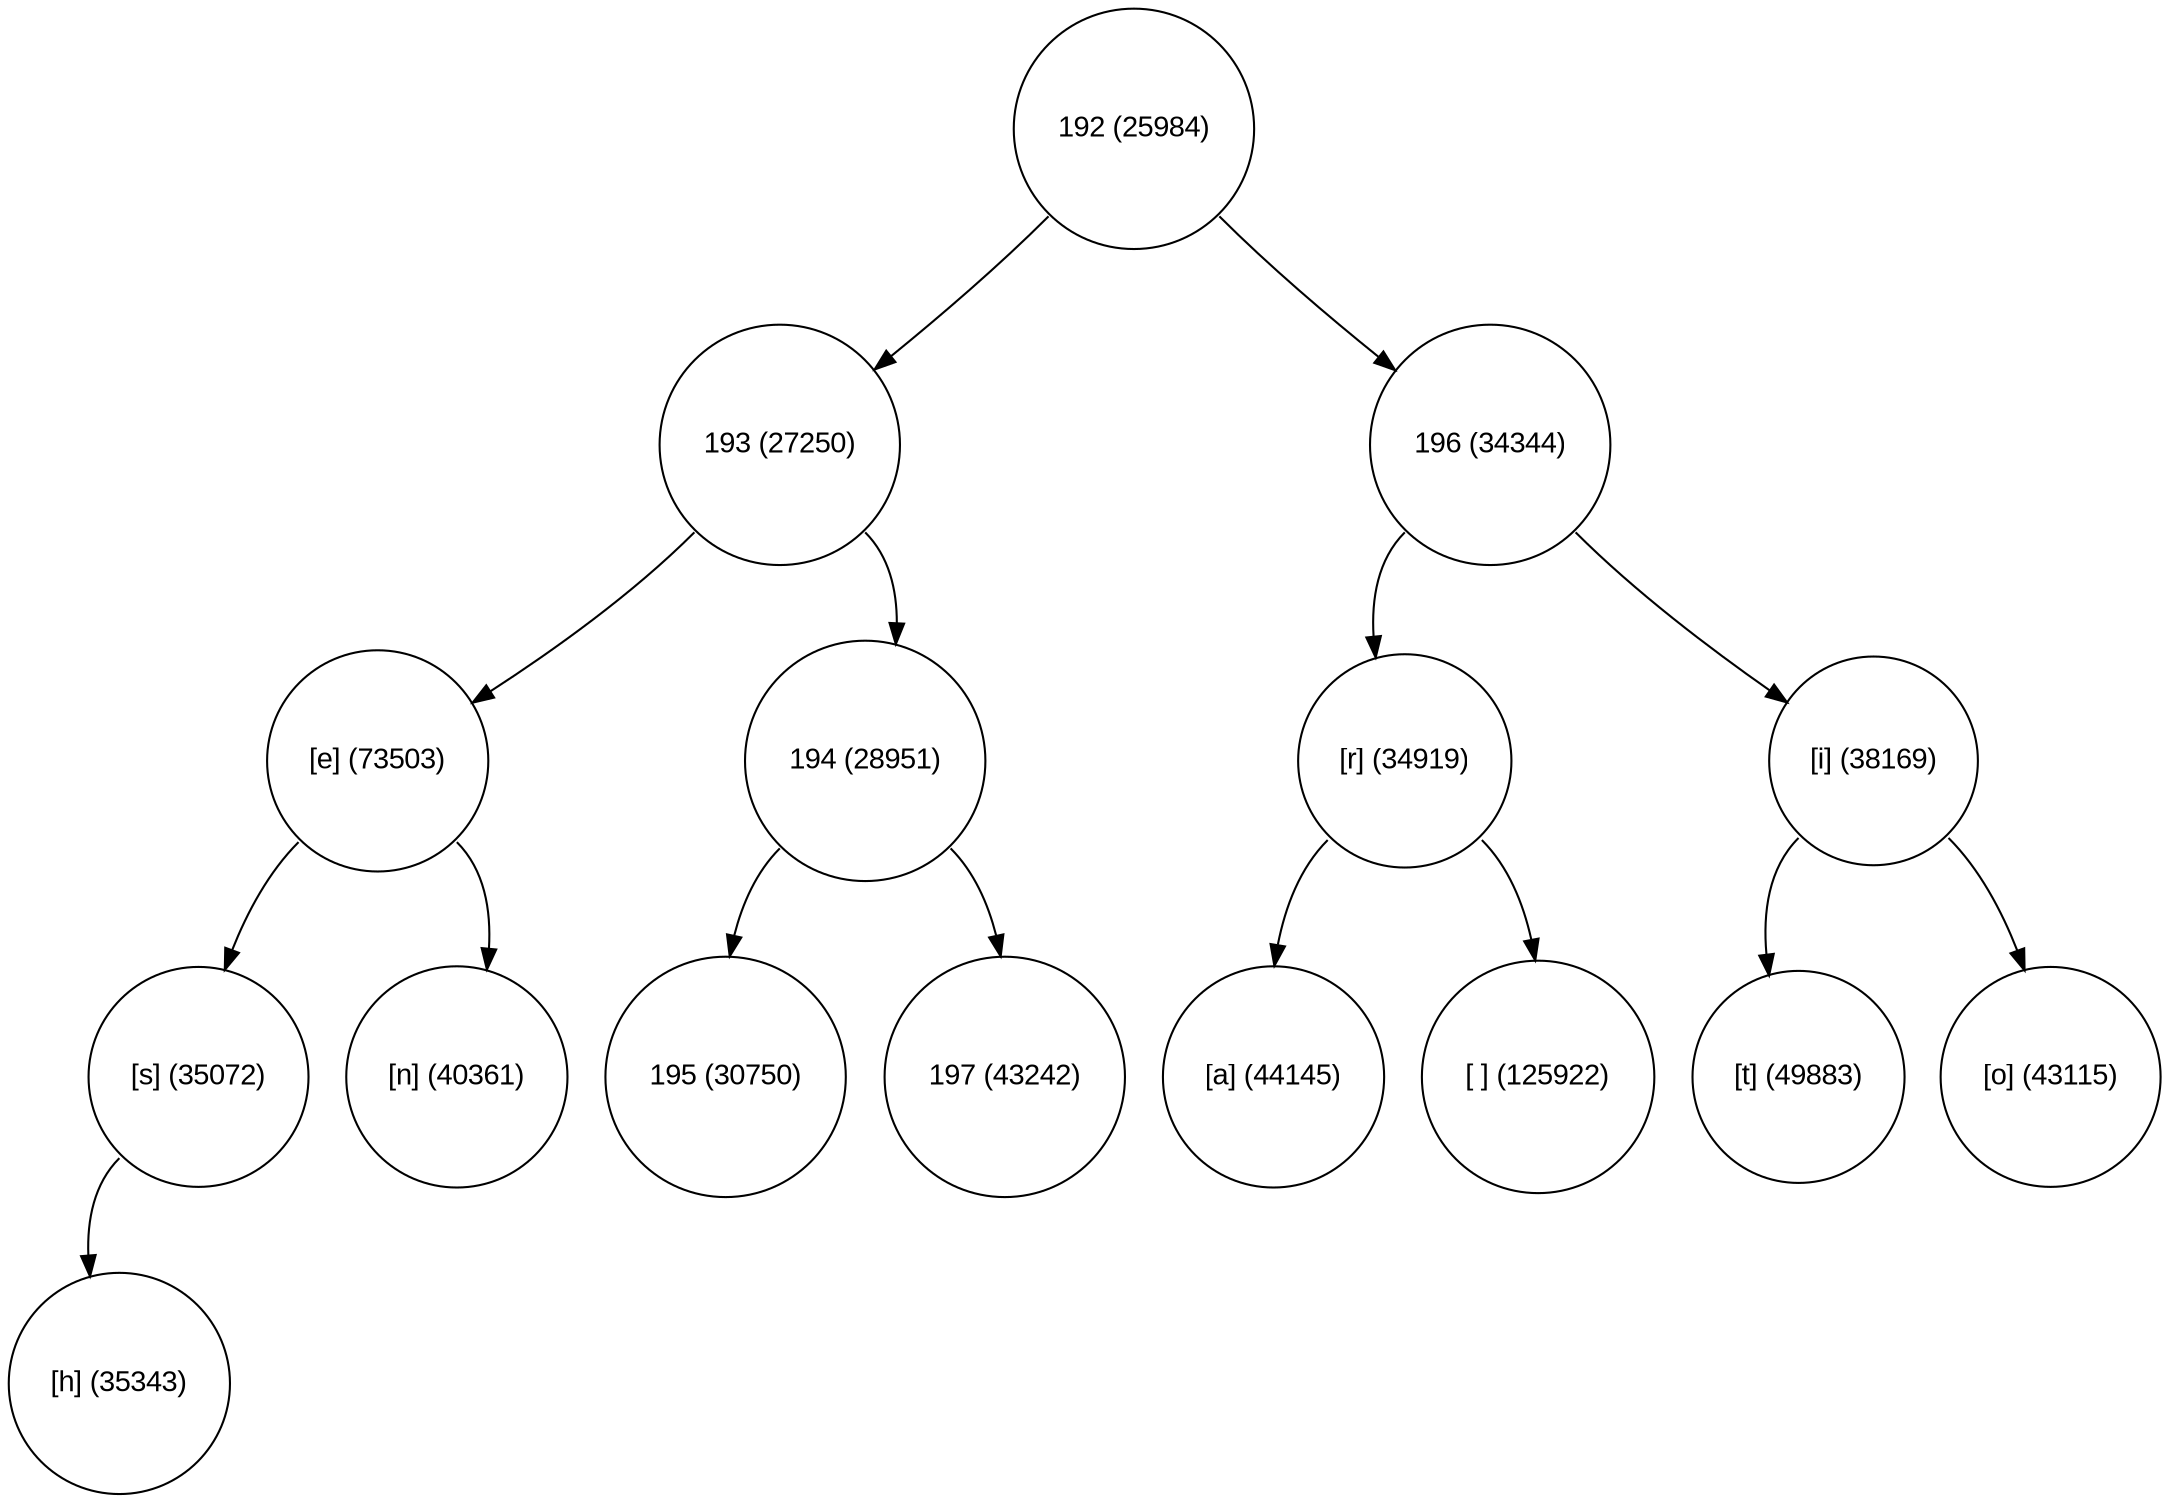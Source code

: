 digraph move_down {
	node [fontname="Arial", shape="circle", width=0.5]; 

	0 [label = "192 (25984)"];
	0:sw -> 1;
	1 [label = "193 (27250)"];
	1:sw -> 3;
	3 [label = "[e] (73503)"];
	3:sw -> 7;
	7 [label = "[s] (35072)"];
	7:sw -> 15;
	15 [label = "[h] (35343)"];
	3:se -> 8;
	8 [label = "[n] (40361)"];
	1:se -> 4;
	4 [label = "194 (28951)"];
	4:sw -> 9;
	9 [label = "195 (30750)"];
	4:se -> 10;
	10 [label = "197 (43242)"];
	0:se -> 2;
	2 [label = "196 (34344)"];
	2:sw -> 5;
	5 [label = "[r] (34919)"];
	5:sw -> 11;
	11 [label = "[a] (44145)"];
	5:se -> 12;
	12 [label = "[ ] (125922)"];
	2:se -> 6;
	6 [label = "[i] (38169)"];
	6:sw -> 13;
	13 [label = "[t] (49883)"];
	6:se -> 14;
	14 [label = "[o] (43115)"];
}
